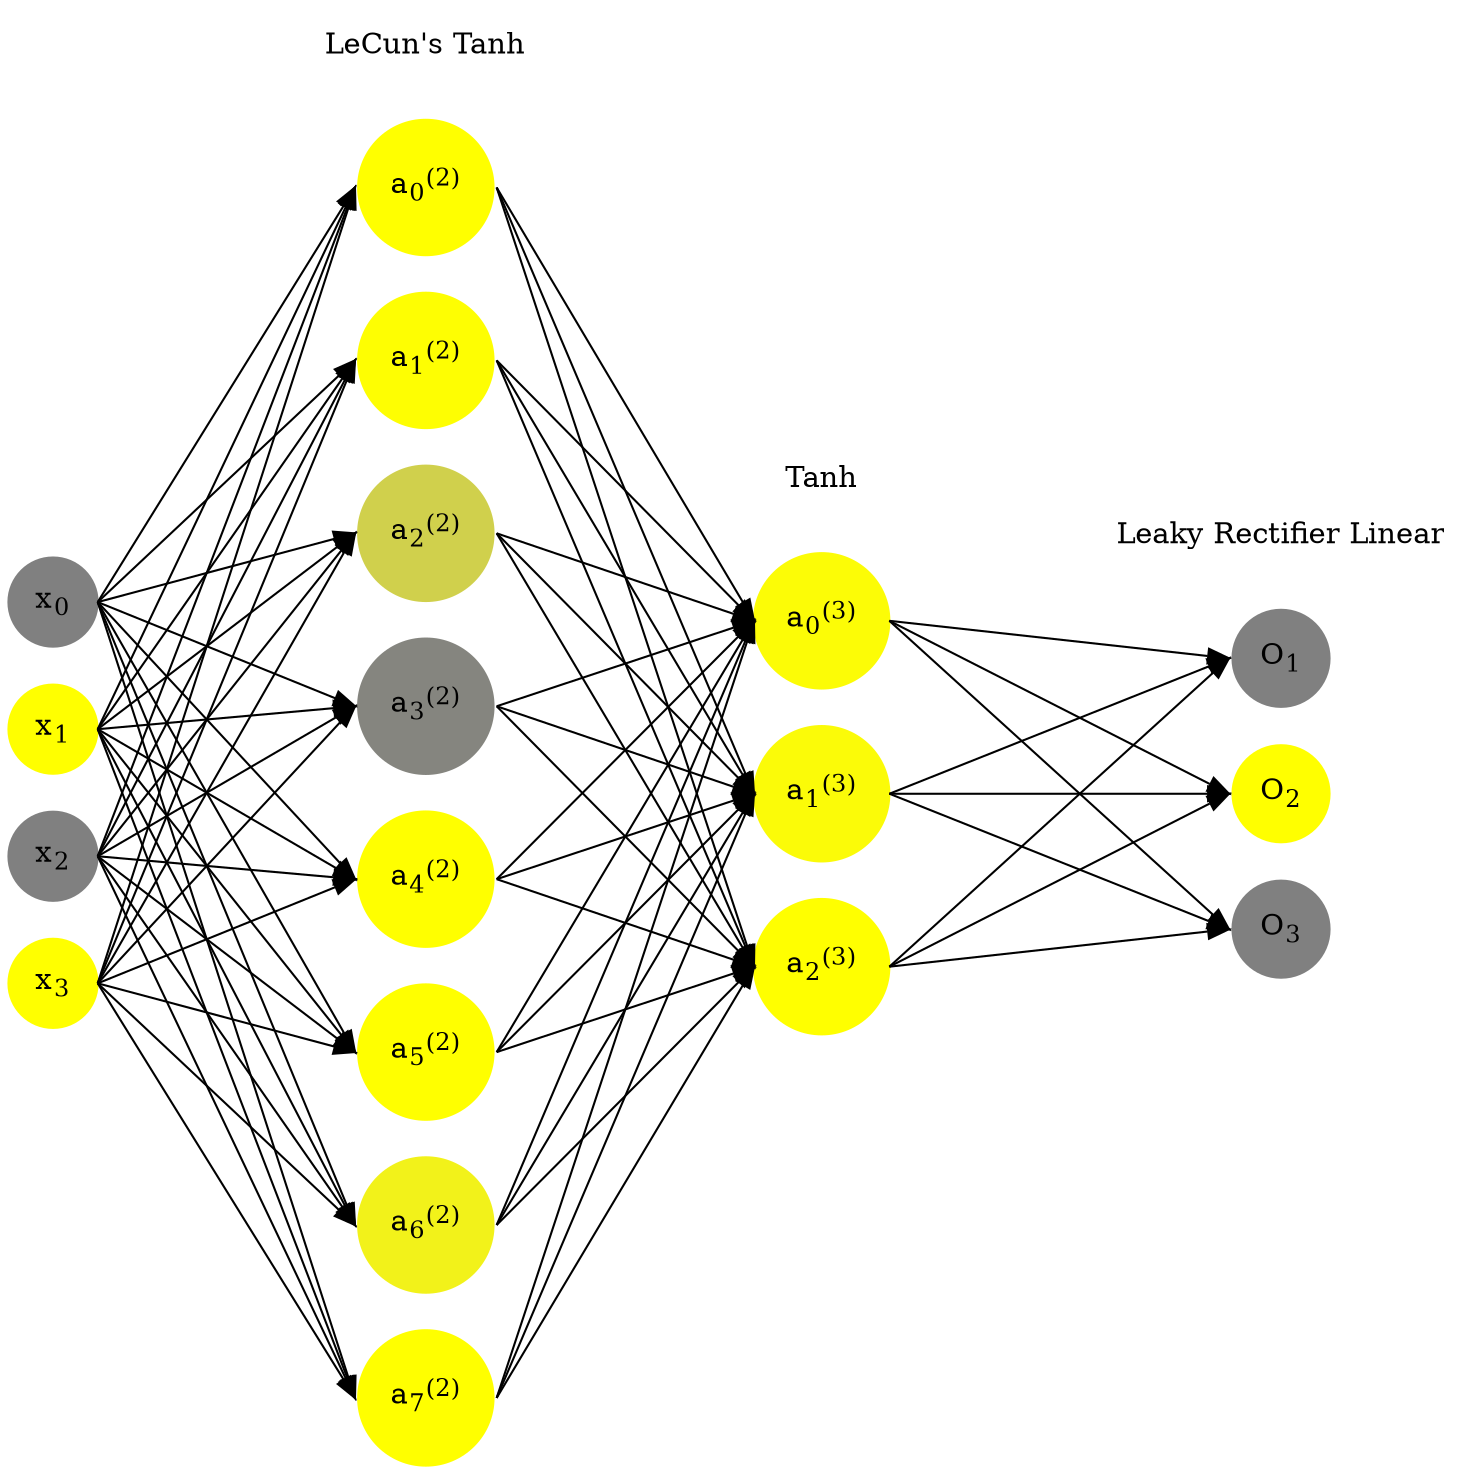 digraph G {
	rankdir = LR;
	splines=false;
	edge[style=invis];
	ranksep= 1.4;
	{
	node [shape=circle, color="0.1667, 0.0, 0.5", style=filled, fillcolor="0.1667, 0.0, 0.5"];
	x0 [label=<x<sub>0</sub>>];
	}
	{
	node [shape=circle, color="0.1667, 1.0, 1.0", style=filled, fillcolor="0.1667, 1.0, 1.0"];
	x1 [label=<x<sub>1</sub>>];
	}
	{
	node [shape=circle, color="0.1667, 0.0, 0.5", style=filled, fillcolor="0.1667, 0.0, 0.5"];
	x2 [label=<x<sub>2</sub>>];
	}
	{
	node [shape=circle, color="0.1667, 1.0, 1.0", style=filled, fillcolor="0.1667, 1.0, 1.0"];
	x3 [label=<x<sub>3</sub>>];
	}
	{
	node [shape=circle, color="0.1667, 1.343896, 1.171948", style=filled, fillcolor="0.1667, 1.343896, 1.171948"];
	a02 [label=<a<sub>0</sub><sup>(2)</sup>>];
	}
	{
	node [shape=circle, color="0.1667, 0.991550, 0.995775", style=filled, fillcolor="0.1667, 0.991550, 0.995775"];
	a12 [label=<a<sub>1</sub><sup>(2)</sup>>];
	}
	{
	node [shape=circle, color="0.1667, 0.632778, 0.816389", style=filled, fillcolor="0.1667, 0.632778, 0.816389"];
	a22 [label=<a<sub>2</sub><sup>(2)</sup>>];
	}
	{
	node [shape=circle, color="0.1667, 0.041798, 0.520899", style=filled, fillcolor="0.1667, 0.041798, 0.520899"];
	a32 [label=<a<sub>3</sub><sup>(2)</sup>>];
	}
	{
	node [shape=circle, color="0.1667, 1.333146, 1.166573", style=filled, fillcolor="0.1667, 1.333146, 1.166573"];
	a42 [label=<a<sub>4</sub><sup>(2)</sup>>];
	}
	{
	node [shape=circle, color="0.1667, 1.502142, 1.251071", style=filled, fillcolor="0.1667, 1.502142, 1.251071"];
	a52 [label=<a<sub>5</sub><sup>(2)</sup>>];
	}
	{
	node [shape=circle, color="0.1667, 0.892405, 0.946202", style=filled, fillcolor="0.1667, 0.892405, 0.946202"];
	a62 [label=<a<sub>6</sub><sup>(2)</sup>>];
	}
	{
	node [shape=circle, color="0.1667, 1.328924, 1.164462", style=filled, fillcolor="0.1667, 1.328924, 1.164462"];
	a72 [label=<a<sub>7</sub><sup>(2)</sup>>];
	}
	{
	node [shape=circle, color="0.1667, 0.973335, 0.986668", style=filled, fillcolor="0.1667, 0.973335, 0.986668"];
	a03 [label=<a<sub>0</sub><sup>(3)</sup>>];
	}
	{
	node [shape=circle, color="0.1667, 0.965359, 0.982680", style=filled, fillcolor="0.1667, 0.965359, 0.982680"];
	a13 [label=<a<sub>1</sub><sup>(3)</sup>>];
	}
	{
	node [shape=circle, color="0.1667, 0.999983, 0.999991", style=filled, fillcolor="0.1667, 0.999983, 0.999991"];
	a23 [label=<a<sub>2</sub><sup>(3)</sup>>];
	}
	{
	node [shape=circle, color="0.1667, 0.0, 0.5", style=filled, fillcolor="0.1667, 0.0, 0.5"];
	O1 [label=<O<sub>1</sub>>];
	}
	{
	node [shape=circle, color="0.1667, 1.0, 1.0", style=filled, fillcolor="0.1667, 1.0, 1.0"];
	O2 [label=<O<sub>2</sub>>];
	}
	{
	node [shape=circle, color="0.1667, 0.0, 0.5", style=filled, fillcolor="0.1667, 0.0, 0.5"];
	O3 [label=<O<sub>3</sub>>];
	}
	{
	rank=same;
	x0->x1->x2->x3;
	}
	{
	rank=same;
	a02->a12->a22->a32->a42->a52->a62->a72;
	}
	{
	rank=same;
	a03->a13->a23;
	}
	{
	rank=same;
	O1->O2->O3;
	}
	l1 [shape=plaintext,label="LeCun's Tanh"];
	l1->a02;
	{rank=same; l1;a02};
	l2 [shape=plaintext,label="Tanh"];
	l2->a03;
	{rank=same; l2;a03};
	l3 [shape=plaintext,label="Leaky Rectifier Linear"];
	l3->O1;
	{rank=same; l3;O1};
edge[style=solid, tailport=e, headport=w];
	{x0;x1;x2;x3} -> {a02;a12;a22;a32;a42;a52;a62;a72};
	{a02;a12;a22;a32;a42;a52;a62;a72} -> {a03;a13;a23};
	{a03;a13;a23} -> {O1,O2,O3};
}